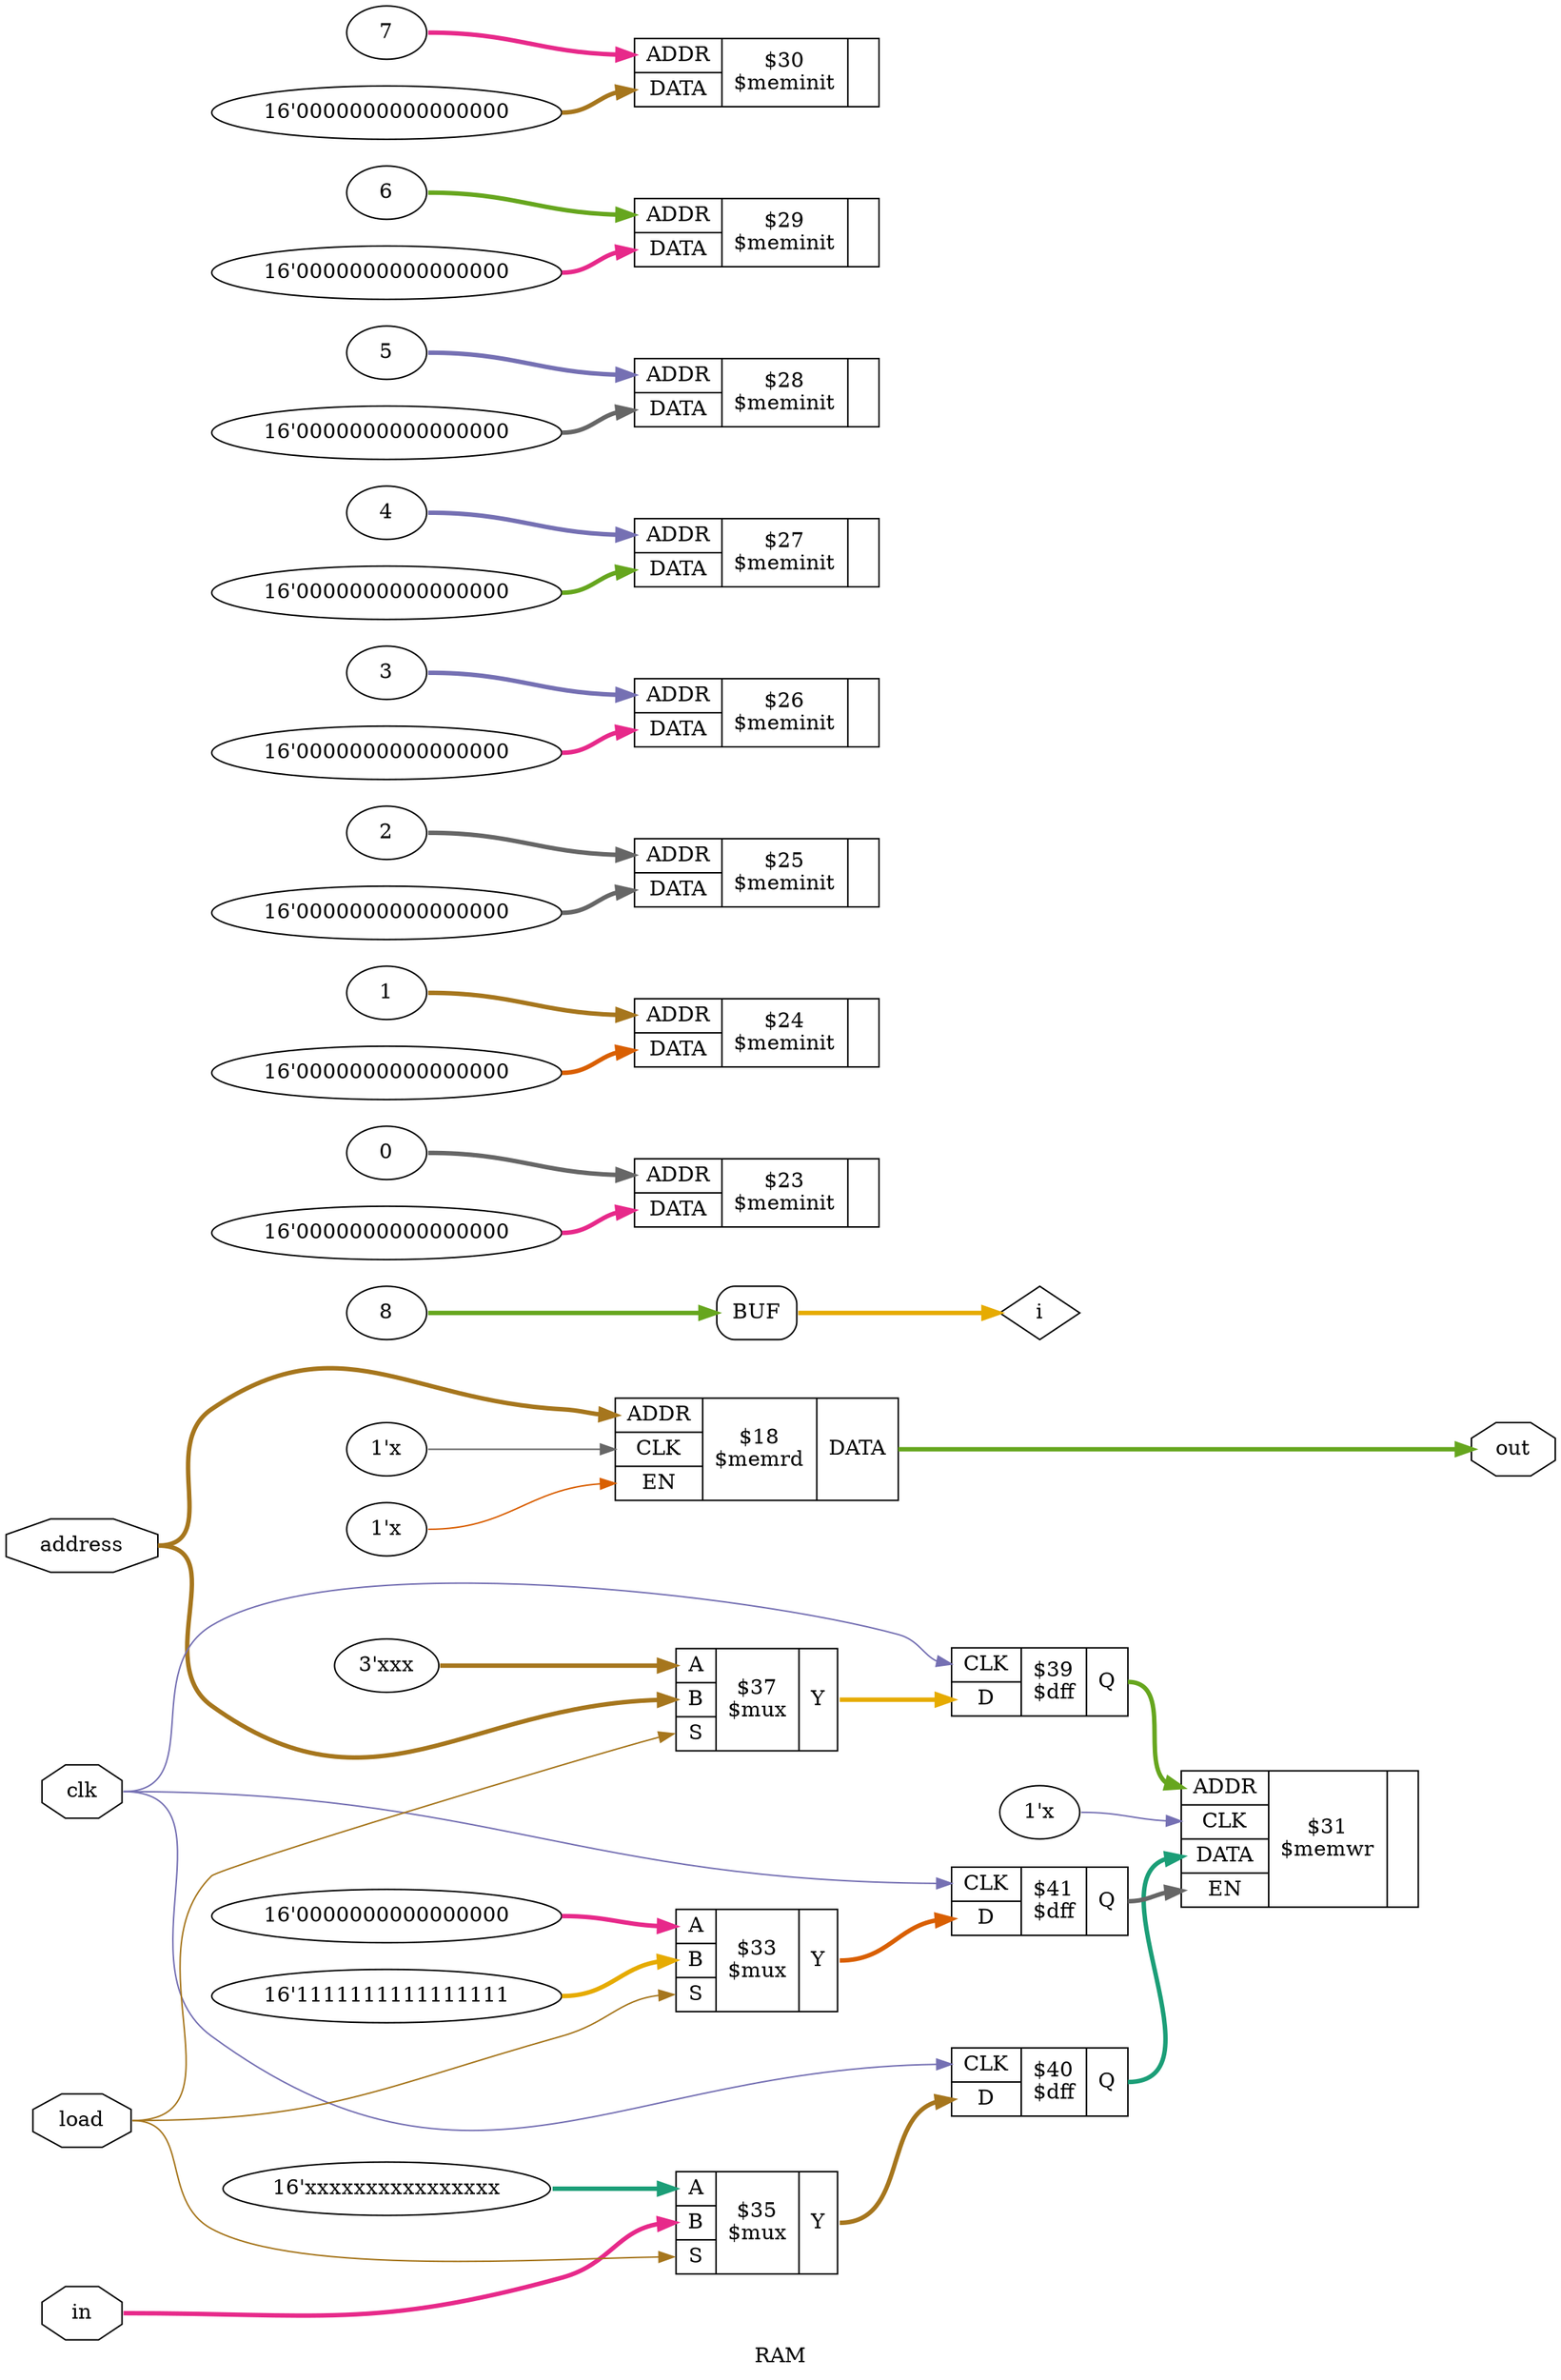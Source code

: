 digraph "RAM" {
label="RAM";
rankdir="LR";
remincross=true;
n7 [ shape=octagon, label="address", color="black", fontcolor="black" ];
n8 [ shape=octagon, label="clk", color="black", fontcolor="black" ];
n9 [ shape=diamond, label="i", color="black", fontcolor="black" ];
n10 [ shape=octagon, label="in", color="black", fontcolor="black" ];
n11 [ shape=octagon, label="load", color="black", fontcolor="black" ];
n12 [ shape=octagon, label="out", color="black", fontcolor="black" ];
{ rank="source"; n10; n11; n7; n8;}
{ rank="sink"; n12;}
v0 [ label="0" ];
v1 [ label="16'0000000000000000" ];
c15 [ shape=record, label="{{<p13> ADDR|<p14> DATA}|$23\n$meminit|{}}" ];
v2 [ label="1" ];
v3 [ label="16'0000000000000000" ];
c16 [ shape=record, label="{{<p13> ADDR|<p14> DATA}|$24\n$meminit|{}}" ];
v4 [ label="2" ];
v5 [ label="16'0000000000000000" ];
c17 [ shape=record, label="{{<p13> ADDR|<p14> DATA}|$25\n$meminit|{}}" ];
v6 [ label="3" ];
v7 [ label="16'0000000000000000" ];
c18 [ shape=record, label="{{<p13> ADDR|<p14> DATA}|$26\n$meminit|{}}" ];
v8 [ label="4" ];
v9 [ label="16'0000000000000000" ];
c19 [ shape=record, label="{{<p13> ADDR|<p14> DATA}|$27\n$meminit|{}}" ];
v10 [ label="5" ];
v11 [ label="16'0000000000000000" ];
c20 [ shape=record, label="{{<p13> ADDR|<p14> DATA}|$28\n$meminit|{}}" ];
v12 [ label="6" ];
v13 [ label="16'0000000000000000" ];
c21 [ shape=record, label="{{<p13> ADDR|<p14> DATA}|$29\n$meminit|{}}" ];
v14 [ label="7" ];
v15 [ label="16'0000000000000000" ];
c22 [ shape=record, label="{{<p13> ADDR|<p14> DATA}|$30\n$meminit|{}}" ];
v16 [ label="1'x" ];
v17 [ label="1'x" ];
c25 [ shape=record, label="{{<p13> ADDR|<p23> CLK|<p24> EN}|$18\n$memrd|{<p14> DATA}}" ];
v18 [ label="1'x" ];
c26 [ shape=record, label="{{<p13> ADDR|<p23> CLK|<p14> DATA|<p24> EN}|$31\n$memwr|{}}" ];
c29 [ shape=record, label="{{<p23> CLK|<p27> D}|$39\n$dff|{<p28> Q}}" ];
c30 [ shape=record, label="{{<p23> CLK|<p27> D}|$40\n$dff|{<p28> Q}}" ];
c31 [ shape=record, label="{{<p23> CLK|<p27> D}|$41\n$dff|{<p28> Q}}" ];
v19 [ label="16'0000000000000000" ];
v20 [ label="16'1111111111111111" ];
c36 [ shape=record, label="{{<p32> A|<p33> B|<p34> S}|$33\n$mux|{<p35> Y}}" ];
v21 [ label="16'xxxxxxxxxxxxxxxx" ];
c37 [ shape=record, label="{{<p32> A|<p33> B|<p34> S}|$35\n$mux|{<p35> Y}}" ];
v22 [ label="3'xxx" ];
c38 [ shape=record, label="{{<p32> A|<p33> B|<p34> S}|$37\n$mux|{<p35> Y}}" ];
v23 [ label="8" ];
x24 [shape=box, style=rounded, label="BUF"];
c38:p35:e -> c29:p27:w [colorscheme="dark28", color="6", fontcolor="6", style="setlinewidth(3)", label=""];
n10:e -> c37:p33:w [colorscheme="dark28", color="4", fontcolor="4", style="setlinewidth(3)", label=""];
n11:e -> c36:p34:w [colorscheme="dark28", color="7", fontcolor="7", label=""];
n11:e -> c37:p34:w [colorscheme="dark28", color="7", fontcolor="7", label=""];
n11:e -> c38:p34:w [colorscheme="dark28", color="7", fontcolor="7", label=""];
c25:p14:e -> n12:w [colorscheme="dark28", color="5", fontcolor="5", style="setlinewidth(3)", label=""];
c37:p35:e -> c30:p27:w [colorscheme="dark28", color="7", fontcolor="7", style="setlinewidth(3)", label=""];
c36:p35:e -> c31:p27:w [colorscheme="dark28", color="2", fontcolor="2", style="setlinewidth(3)", label=""];
c29:p28:e -> c26:p13:w [colorscheme="dark28", color="5", fontcolor="5", style="setlinewidth(3)", label=""];
c30:p28:e -> c26:p14:w [colorscheme="dark28", color="1", fontcolor="1", style="setlinewidth(3)", label=""];
c31:p28:e -> c26:p24:w [colorscheme="dark28", color="8", fontcolor="8", style="setlinewidth(3)", label=""];
n7:e -> c25:p13:w [colorscheme="dark28", color="7", fontcolor="7", style="setlinewidth(3)", label=""];
n7:e -> c38:p33:w [colorscheme="dark28", color="7", fontcolor="7", style="setlinewidth(3)", label=""];
n8:e -> c29:p23:w [colorscheme="dark28", color="3", fontcolor="3", label=""];
n8:e -> c30:p23:w [colorscheme="dark28", color="3", fontcolor="3", label=""];
n8:e -> c31:p23:w [colorscheme="dark28", color="3", fontcolor="3", label=""];
x24:e:e -> n9:w [colorscheme="dark28", color="6", fontcolor="6", style="setlinewidth(3)", label=""];
v0:e -> c15:p13:w [colorscheme="dark28", color="8", fontcolor="8", style="setlinewidth(3)", label=""];
v1:e -> c15:p14:w [colorscheme="dark28", color="4", fontcolor="4", style="setlinewidth(3)", label=""];
v10:e -> c20:p13:w [colorscheme="dark28", color="3", fontcolor="3", style="setlinewidth(3)", label=""];
v11:e -> c20:p14:w [colorscheme="dark28", color="8", fontcolor="8", style="setlinewidth(3)", label=""];
v12:e -> c21:p13:w [colorscheme="dark28", color="5", fontcolor="5", style="setlinewidth(3)", label=""];
v13:e -> c21:p14:w [colorscheme="dark28", color="4", fontcolor="4", style="setlinewidth(3)", label=""];
v14:e -> c22:p13:w [colorscheme="dark28", color="4", fontcolor="4", style="setlinewidth(3)", label=""];
v15:e -> c22:p14:w [colorscheme="dark28", color="7", fontcolor="7", style="setlinewidth(3)", label=""];
v16:e -> c25:p23:w [colorscheme="dark28", color="8", fontcolor="8", label=""];
v17:e -> c25:p24:w [colorscheme="dark28", color="2", fontcolor="2", label=""];
v18:e -> c26:p23:w [colorscheme="dark28", color="3", fontcolor="3", label=""];
v19:e -> c36:p32:w [colorscheme="dark28", color="4", fontcolor="4", style="setlinewidth(3)", label=""];
v2:e -> c16:p13:w [colorscheme="dark28", color="7", fontcolor="7", style="setlinewidth(3)", label=""];
v20:e -> c36:p33:w [colorscheme="dark28", color="6", fontcolor="6", style="setlinewidth(3)", label=""];
v21:e -> c37:p32:w [colorscheme="dark28", color="1", fontcolor="1", style="setlinewidth(3)", label=""];
v22:e -> c38:p32:w [colorscheme="dark28", color="7", fontcolor="7", style="setlinewidth(3)", label=""];
v23:e -> x24:w:w [colorscheme="dark28", color="5", fontcolor="5", style="setlinewidth(3)", label=""];
v3:e -> c16:p14:w [colorscheme="dark28", color="2", fontcolor="2", style="setlinewidth(3)", label=""];
v4:e -> c17:p13:w [colorscheme="dark28", color="8", fontcolor="8", style="setlinewidth(3)", label=""];
v5:e -> c17:p14:w [colorscheme="dark28", color="8", fontcolor="8", style="setlinewidth(3)", label=""];
v6:e -> c18:p13:w [colorscheme="dark28", color="3", fontcolor="3", style="setlinewidth(3)", label=""];
v7:e -> c18:p14:w [colorscheme="dark28", color="4", fontcolor="4", style="setlinewidth(3)", label=""];
v8:e -> c19:p13:w [colorscheme="dark28", color="3", fontcolor="3", style="setlinewidth(3)", label=""];
v9:e -> c19:p14:w [colorscheme="dark28", color="5", fontcolor="5", style="setlinewidth(3)", label=""];
}
